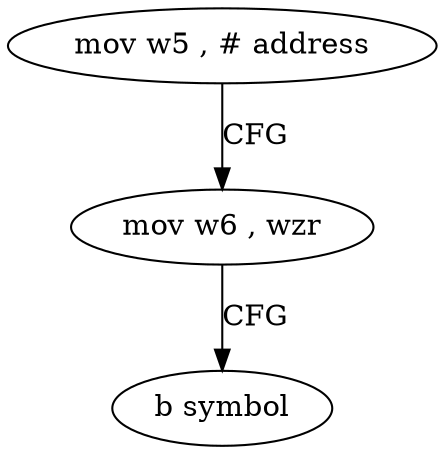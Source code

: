 digraph "func" {
"4209072" [label = "mov w5 , # address" ]
"4209076" [label = "mov w6 , wzr" ]
"4209080" [label = "b symbol" ]
"4209072" -> "4209076" [ label = "CFG" ]
"4209076" -> "4209080" [ label = "CFG" ]
}
